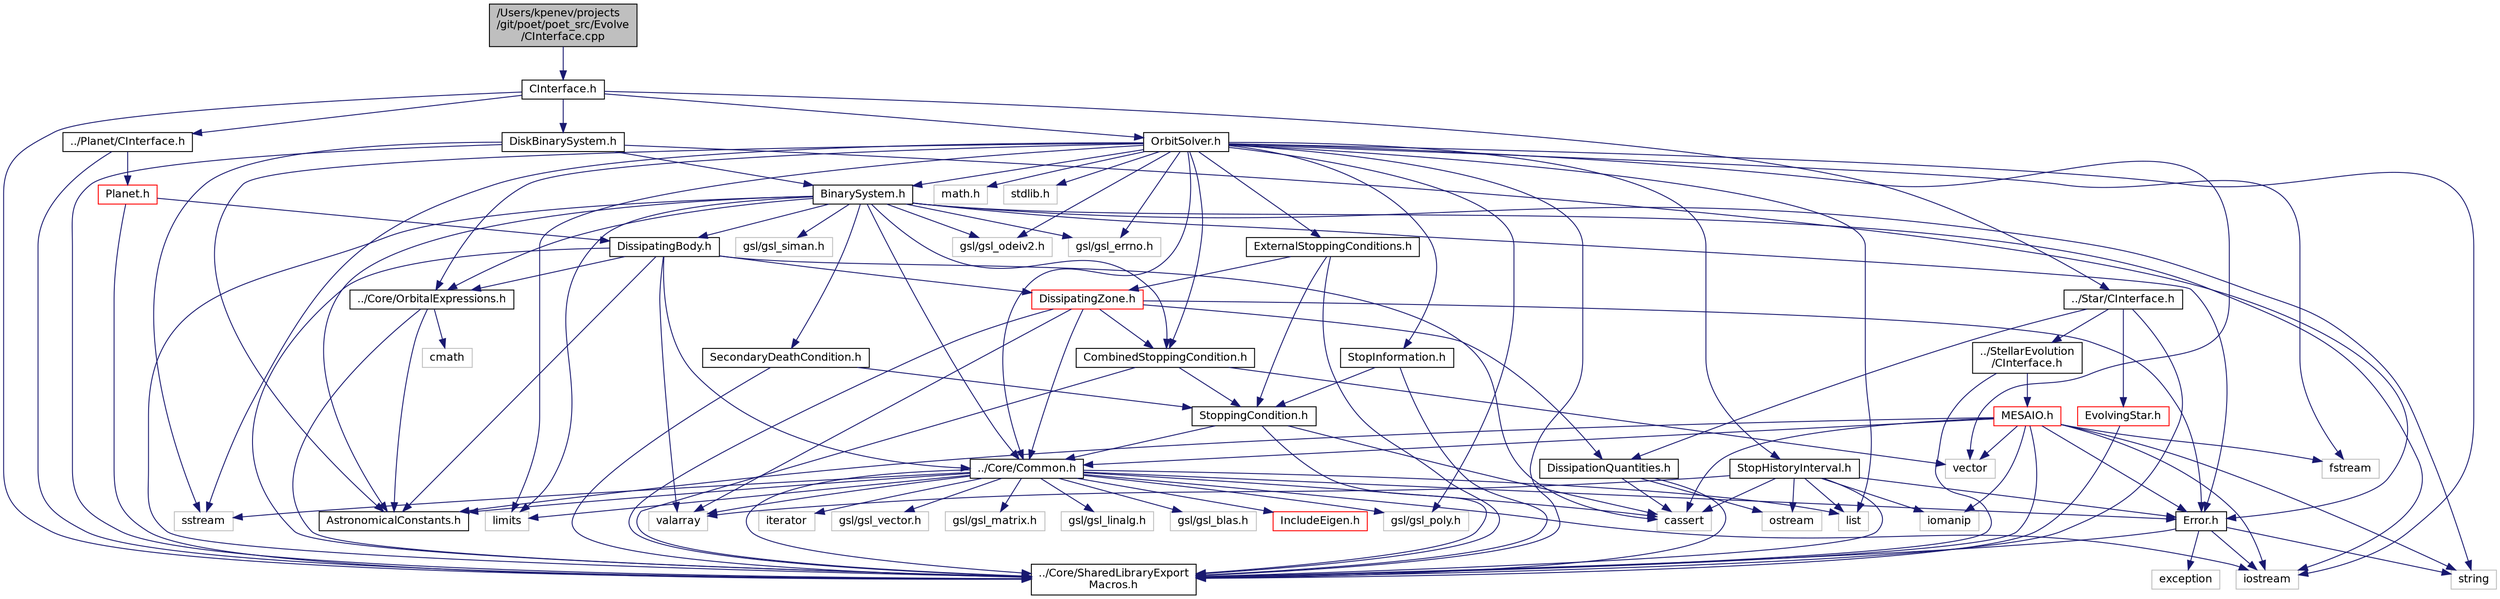 digraph "/Users/kpenev/projects/git/poet/poet_src/Evolve/CInterface.cpp"
{
 // INTERACTIVE_SVG=YES
  edge [fontname="Helvetica",fontsize="12",labelfontname="Helvetica",labelfontsize="12"];
  node [fontname="Helvetica",fontsize="12",shape=record];
  Node0 [label="/Users/kpenev/projects\l/git/poet/poet_src/Evolve\l/CInterface.cpp",height=0.2,width=0.4,color="black", fillcolor="grey75", style="filled", fontcolor="black"];
  Node0 -> Node1 [color="midnightblue",fontsize="12",style="solid",fontname="Helvetica"];
  Node1 [label="CInterface.h",height=0.2,width=0.4,color="black", fillcolor="white", style="filled",URL="$Evolve_2CInterface_8h.html",tooltip="Declare C-style functions for accessing the functionality of the Evolve library. "];
  Node1 -> Node2 [color="midnightblue",fontsize="12",style="solid",fontname="Helvetica"];
  Node2 [label="../Core/SharedLibraryExport\lMacros.h",height=0.2,width=0.4,color="black", fillcolor="white", style="filled",URL="$SharedLibraryExportMacros_8h_source.html"];
  Node1 -> Node3 [color="midnightblue",fontsize="12",style="solid",fontname="Helvetica"];
  Node3 [label="DiskBinarySystem.h",height=0.2,width=0.4,color="black", fillcolor="white", style="filled",URL="$DiskBinarySystem_8h.html",tooltip="Declares a class of binary systems which start with a disk-locked star which is then released and at ..."];
  Node3 -> Node2 [color="midnightblue",fontsize="12",style="solid",fontname="Helvetica"];
  Node3 -> Node4 [color="midnightblue",fontsize="12",style="solid",fontname="Helvetica"];
  Node4 [label="BinarySystem.h",height=0.2,width=0.4,color="black", fillcolor="white", style="filled",URL="$BinarySystem_8h.html",tooltip="Defines the BinarySystem class. "];
  Node4 -> Node2 [color="midnightblue",fontsize="12",style="solid",fontname="Helvetica"];
  Node4 -> Node5 [color="midnightblue",fontsize="12",style="solid",fontname="Helvetica"];
  Node5 [label="DissipatingBody.h",height=0.2,width=0.4,color="black", fillcolor="white", style="filled",URL="$DissipatingBody_8h.html",tooltip="Declares the DissipatingBody class. "];
  Node5 -> Node2 [color="midnightblue",fontsize="12",style="solid",fontname="Helvetica"];
  Node5 -> Node6 [color="midnightblue",fontsize="12",style="solid",fontname="Helvetica"];
  Node6 [label="DissipatingZone.h",height=0.2,width=0.4,color="red", fillcolor="white", style="filled",URL="$DissipatingZone_8h.html",tooltip="Declares a class representing one zone of a body dissipative to tidal distortions. "];
  Node6 -> Node2 [color="midnightblue",fontsize="12",style="solid",fontname="Helvetica"];
  Node6 -> Node23 [color="midnightblue",fontsize="12",style="solid",fontname="Helvetica"];
  Node23 [label="Error.h",height=0.2,width=0.4,color="black", fillcolor="white", style="filled",URL="$Error_8h.html",tooltip="Defines the exception hierarchy used by this code. "];
  Node23 -> Node2 [color="midnightblue",fontsize="12",style="solid",fontname="Helvetica"];
  Node23 -> Node16 [color="midnightblue",fontsize="12",style="solid",fontname="Helvetica"];
  Node16 [label="iostream",height=0.2,width=0.4,color="grey75", fillcolor="white", style="filled"];
  Node23 -> Node24 [color="midnightblue",fontsize="12",style="solid",fontname="Helvetica"];
  Node24 [label="exception",height=0.2,width=0.4,color="grey75", fillcolor="white", style="filled"];
  Node23 -> Node25 [color="midnightblue",fontsize="12",style="solid",fontname="Helvetica"];
  Node25 [label="string",height=0.2,width=0.4,color="grey75", fillcolor="white", style="filled"];
  Node6 -> Node8 [color="midnightblue",fontsize="12",style="solid",fontname="Helvetica"];
  Node8 [label="DissipationQuantities.h",height=0.2,width=0.4,color="black", fillcolor="white", style="filled",URL="$DissipationQuantities_8h.html",tooltip="Declaration of enumerations of dissipation quantities and derivatives. "];
  Node8 -> Node2 [color="midnightblue",fontsize="12",style="solid",fontname="Helvetica"];
  Node8 -> Node9 [color="midnightblue",fontsize="12",style="solid",fontname="Helvetica"];
  Node9 [label="ostream",height=0.2,width=0.4,color="grey75", fillcolor="white", style="filled"];
  Node8 -> Node10 [color="midnightblue",fontsize="12",style="solid",fontname="Helvetica"];
  Node10 [label="cassert",height=0.2,width=0.4,color="grey75", fillcolor="white", style="filled"];
  Node6 -> Node37 [color="midnightblue",fontsize="12",style="solid",fontname="Helvetica"];
  Node37 [label="CombinedStoppingCondition.h",height=0.2,width=0.4,color="black", fillcolor="white", style="filled",URL="$CombinedStoppingCondition_8h.html",tooltip="Declares a class for a stopping condition that combines other stopping conditions. "];
  Node37 -> Node2 [color="midnightblue",fontsize="12",style="solid",fontname="Helvetica"];
  Node37 -> Node38 [color="midnightblue",fontsize="12",style="solid",fontname="Helvetica"];
  Node38 [label="StoppingCondition.h",height=0.2,width=0.4,color="black", fillcolor="white", style="filled",URL="$StoppingCondition_8h.html",tooltip="Defines the various stopping conditions needed by OrbitSolver. "];
  Node38 -> Node2 [color="midnightblue",fontsize="12",style="solid",fontname="Helvetica"];
  Node38 -> Node11 [color="midnightblue",fontsize="12",style="solid",fontname="Helvetica"];
  Node11 [label="../Core/Common.h",height=0.2,width=0.4,color="black", fillcolor="white", style="filled",URL="$Core_2Common_8h.html",tooltip="Declaration of some general purpose utilities. "];
  Node11 -> Node12 [color="midnightblue",fontsize="12",style="solid",fontname="Helvetica"];
  Node12 [label="list",height=0.2,width=0.4,color="grey75", fillcolor="white", style="filled"];
  Node11 -> Node13 [color="midnightblue",fontsize="12",style="solid",fontname="Helvetica"];
  Node13 [label="valarray",height=0.2,width=0.4,color="grey75", fillcolor="white", style="filled"];
  Node11 -> Node14 [color="midnightblue",fontsize="12",style="solid",fontname="Helvetica"];
  Node14 [label="limits",height=0.2,width=0.4,color="grey75", fillcolor="white", style="filled"];
  Node11 -> Node15 [color="midnightblue",fontsize="12",style="solid",fontname="Helvetica"];
  Node15 [label="sstream",height=0.2,width=0.4,color="grey75", fillcolor="white", style="filled"];
  Node11 -> Node16 [color="midnightblue",fontsize="12",style="solid",fontname="Helvetica"];
  Node11 -> Node17 [color="midnightblue",fontsize="12",style="solid",fontname="Helvetica"];
  Node17 [label="iterator",height=0.2,width=0.4,color="grey75", fillcolor="white", style="filled"];
  Node11 -> Node18 [color="midnightblue",fontsize="12",style="solid",fontname="Helvetica"];
  Node18 [label="gsl/gsl_vector.h",height=0.2,width=0.4,color="grey75", fillcolor="white", style="filled"];
  Node11 -> Node19 [color="midnightblue",fontsize="12",style="solid",fontname="Helvetica"];
  Node19 [label="gsl/gsl_matrix.h",height=0.2,width=0.4,color="grey75", fillcolor="white", style="filled"];
  Node11 -> Node20 [color="midnightblue",fontsize="12",style="solid",fontname="Helvetica"];
  Node20 [label="gsl/gsl_linalg.h",height=0.2,width=0.4,color="grey75", fillcolor="white", style="filled"];
  Node11 -> Node21 [color="midnightblue",fontsize="12",style="solid",fontname="Helvetica"];
  Node21 [label="gsl/gsl_blas.h",height=0.2,width=0.4,color="grey75", fillcolor="white", style="filled"];
  Node11 -> Node22 [color="midnightblue",fontsize="12",style="solid",fontname="Helvetica"];
  Node22 [label="gsl/gsl_poly.h",height=0.2,width=0.4,color="grey75", fillcolor="white", style="filled"];
  Node11 -> Node10 [color="midnightblue",fontsize="12",style="solid",fontname="Helvetica"];
  Node11 -> Node2 [color="midnightblue",fontsize="12",style="solid",fontname="Helvetica"];
  Node11 -> Node23 [color="midnightblue",fontsize="12",style="solid",fontname="Helvetica"];
  Node11 -> Node26 [color="midnightblue",fontsize="12",style="solid",fontname="Helvetica"];
  Node26 [label="AstronomicalConstants.h",height=0.2,width=0.4,color="black", fillcolor="white", style="filled",URL="$AstronomicalConstants_8h.html",tooltip="Defines various astronomical constants. "];
  Node11 -> Node27 [color="midnightblue",fontsize="12",style="solid",fontname="Helvetica"];
  Node27 [label="IncludeEigen.h",height=0.2,width=0.4,color="red", fillcolor="white", style="filled",URL="$IncludeEigen_8h_source.html"];
  Node38 -> Node10 [color="midnightblue",fontsize="12",style="solid",fontname="Helvetica"];
  Node37 -> Node32 [color="midnightblue",fontsize="12",style="solid",fontname="Helvetica"];
  Node32 [label="vector",height=0.2,width=0.4,color="grey75", fillcolor="white", style="filled"];
  Node6 -> Node11 [color="midnightblue",fontsize="12",style="solid",fontname="Helvetica"];
  Node6 -> Node13 [color="midnightblue",fontsize="12",style="solid",fontname="Helvetica"];
  Node5 -> Node41 [color="midnightblue",fontsize="12",style="solid",fontname="Helvetica"];
  Node41 [label="../Core/OrbitalExpressions.h",height=0.2,width=0.4,color="black", fillcolor="white", style="filled",URL="$OrbitalExpressions_8h.html",tooltip="A collection of functions which calculate various quantities for two body orbits. ..."];
  Node41 -> Node2 [color="midnightblue",fontsize="12",style="solid",fontname="Helvetica"];
  Node41 -> Node30 [color="midnightblue",fontsize="12",style="solid",fontname="Helvetica"];
  Node30 [label="cmath",height=0.2,width=0.4,color="grey75", fillcolor="white", style="filled"];
  Node41 -> Node26 [color="midnightblue",fontsize="12",style="solid",fontname="Helvetica"];
  Node5 -> Node26 [color="midnightblue",fontsize="12",style="solid",fontname="Helvetica"];
  Node5 -> Node11 [color="midnightblue",fontsize="12",style="solid",fontname="Helvetica"];
  Node5 -> Node13 [color="midnightblue",fontsize="12",style="solid",fontname="Helvetica"];
  Node5 -> Node10 [color="midnightblue",fontsize="12",style="solid",fontname="Helvetica"];
  Node4 -> Node37 [color="midnightblue",fontsize="12",style="solid",fontname="Helvetica"];
  Node4 -> Node42 [color="midnightblue",fontsize="12",style="solid",fontname="Helvetica"];
  Node42 [label="SecondaryDeathCondition.h",height=0.2,width=0.4,color="black", fillcolor="white", style="filled",URL="$SecondaryDeathCondition_8h.html",tooltip="Declares a stopping condition class monitoring for the death of the secondary object. "];
  Node42 -> Node2 [color="midnightblue",fontsize="12",style="solid",fontname="Helvetica"];
  Node42 -> Node38 [color="midnightblue",fontsize="12",style="solid",fontname="Helvetica"];
  Node4 -> Node26 [color="midnightblue",fontsize="12",style="solid",fontname="Helvetica"];
  Node4 -> Node11 [color="midnightblue",fontsize="12",style="solid",fontname="Helvetica"];
  Node4 -> Node41 [color="midnightblue",fontsize="12",style="solid",fontname="Helvetica"];
  Node4 -> Node23 [color="midnightblue",fontsize="12",style="solid",fontname="Helvetica"];
  Node4 -> Node43 [color="midnightblue",fontsize="12",style="solid",fontname="Helvetica"];
  Node43 [label="gsl/gsl_errno.h",height=0.2,width=0.4,color="grey75", fillcolor="white", style="filled"];
  Node4 -> Node44 [color="midnightblue",fontsize="12",style="solid",fontname="Helvetica"];
  Node44 [label="gsl/gsl_odeiv2.h",height=0.2,width=0.4,color="grey75", fillcolor="white", style="filled"];
  Node4 -> Node45 [color="midnightblue",fontsize="12",style="solid",fontname="Helvetica"];
  Node45 [label="gsl/gsl_siman.h",height=0.2,width=0.4,color="grey75", fillcolor="white", style="filled"];
  Node4 -> Node25 [color="midnightblue",fontsize="12",style="solid",fontname="Helvetica"];
  Node4 -> Node14 [color="midnightblue",fontsize="12",style="solid",fontname="Helvetica"];
  Node4 -> Node16 [color="midnightblue",fontsize="12",style="solid",fontname="Helvetica"];
  Node3 -> Node23 [color="midnightblue",fontsize="12",style="solid",fontname="Helvetica"];
  Node3 -> Node15 [color="midnightblue",fontsize="12",style="solid",fontname="Helvetica"];
  Node1 -> Node46 [color="midnightblue",fontsize="12",style="solid",fontname="Helvetica"];
  Node46 [label="OrbitSolver.h",height=0.2,width=0.4,color="black", fillcolor="white", style="filled",URL="$OrbitSolver_8h.html",tooltip="Defines the OrbitSolver class, the various stopping conditions and a number of other classes used whi..."];
  Node46 -> Node2 [color="midnightblue",fontsize="12",style="solid",fontname="Helvetica"];
  Node46 -> Node26 [color="midnightblue",fontsize="12",style="solid",fontname="Helvetica"];
  Node46 -> Node11 [color="midnightblue",fontsize="12",style="solid",fontname="Helvetica"];
  Node46 -> Node41 [color="midnightblue",fontsize="12",style="solid",fontname="Helvetica"];
  Node46 -> Node4 [color="midnightblue",fontsize="12",style="solid",fontname="Helvetica"];
  Node46 -> Node37 [color="midnightblue",fontsize="12",style="solid",fontname="Helvetica"];
  Node46 -> Node47 [color="midnightblue",fontsize="12",style="solid",fontname="Helvetica"];
  Node47 [label="ExternalStoppingConditions.h",height=0.2,width=0.4,color="black", fillcolor="white", style="filled",URL="$ExternalStoppingConditions_8h.html",tooltip="Users can define any stopping condition they wish the evolution to search for in this file..."];
  Node47 -> Node2 [color="midnightblue",fontsize="12",style="solid",fontname="Helvetica"];
  Node47 -> Node38 [color="midnightblue",fontsize="12",style="solid",fontname="Helvetica"];
  Node47 -> Node6 [color="midnightblue",fontsize="12",style="solid",fontname="Helvetica"];
  Node46 -> Node48 [color="midnightblue",fontsize="12",style="solid",fontname="Helvetica"];
  Node48 [label="StopInformation.h",height=0.2,width=0.4,color="black", fillcolor="white", style="filled",URL="$StopInformation_8h.html",tooltip="Declares the StopInformation class. "];
  Node48 -> Node2 [color="midnightblue",fontsize="12",style="solid",fontname="Helvetica"];
  Node48 -> Node38 [color="midnightblue",fontsize="12",style="solid",fontname="Helvetica"];
  Node46 -> Node49 [color="midnightblue",fontsize="12",style="solid",fontname="Helvetica"];
  Node49 [label="StopHistoryInterval.h",height=0.2,width=0.4,color="black", fillcolor="white", style="filled",URL="$StopHistoryInterval_8h.html",tooltip="Declares the StopHistoryInterval class. "];
  Node49 -> Node2 [color="midnightblue",fontsize="12",style="solid",fontname="Helvetica"];
  Node49 -> Node23 [color="midnightblue",fontsize="12",style="solid",fontname="Helvetica"];
  Node49 -> Node13 [color="midnightblue",fontsize="12",style="solid",fontname="Helvetica"];
  Node49 -> Node12 [color="midnightblue",fontsize="12",style="solid",fontname="Helvetica"];
  Node49 -> Node9 [color="midnightblue",fontsize="12",style="solid",fontname="Helvetica"];
  Node49 -> Node10 [color="midnightblue",fontsize="12",style="solid",fontname="Helvetica"];
  Node49 -> Node34 [color="midnightblue",fontsize="12",style="solid",fontname="Helvetica"];
  Node34 [label="iomanip",height=0.2,width=0.4,color="grey75", fillcolor="white", style="filled"];
  Node46 -> Node50 [color="midnightblue",fontsize="12",style="solid",fontname="Helvetica"];
  Node50 [label="math.h",height=0.2,width=0.4,color="grey75", fillcolor="white", style="filled"];
  Node46 -> Node12 [color="midnightblue",fontsize="12",style="solid",fontname="Helvetica"];
  Node46 -> Node32 [color="midnightblue",fontsize="12",style="solid",fontname="Helvetica"];
  Node46 -> Node51 [color="midnightblue",fontsize="12",style="solid",fontname="Helvetica"];
  Node51 [label="stdlib.h",height=0.2,width=0.4,color="grey75", fillcolor="white", style="filled"];
  Node46 -> Node33 [color="midnightblue",fontsize="12",style="solid",fontname="Helvetica"];
  Node33 [label="fstream",height=0.2,width=0.4,color="grey75", fillcolor="white", style="filled"];
  Node46 -> Node16 [color="midnightblue",fontsize="12",style="solid",fontname="Helvetica"];
  Node46 -> Node44 [color="midnightblue",fontsize="12",style="solid",fontname="Helvetica"];
  Node46 -> Node43 [color="midnightblue",fontsize="12",style="solid",fontname="Helvetica"];
  Node46 -> Node22 [color="midnightblue",fontsize="12",style="solid",fontname="Helvetica"];
  Node46 -> Node15 [color="midnightblue",fontsize="12",style="solid",fontname="Helvetica"];
  Node46 -> Node14 [color="midnightblue",fontsize="12",style="solid",fontname="Helvetica"];
  Node1 -> Node52 [color="midnightblue",fontsize="12",style="solid",fontname="Helvetica"];
  Node52 [label="../Star/CInterface.h",height=0.2,width=0.4,color="black", fillcolor="white", style="filled",URL="$Star_2CInterface_8h.html",tooltip="Declare C-style functions for accessing the functionality of the Star library. "];
  Node52 -> Node53 [color="midnightblue",fontsize="12",style="solid",fontname="Helvetica"];
  Node53 [label="../StellarEvolution\l/CInterface.h",height=0.2,width=0.4,color="black", fillcolor="white", style="filled",URL="$StellarEvolution_2CInterface_8h.html",tooltip="Declare C-style functions for accessing the functionality of the StellarEvolution library..."];
  Node53 -> Node2 [color="midnightblue",fontsize="12",style="solid",fontname="Helvetica"];
  Node53 -> Node54 [color="midnightblue",fontsize="12",style="solid",fontname="Helvetica"];
  Node54 [label="MESAIO.h",height=0.2,width=0.4,color="red", fillcolor="white", style="filled",URL="$MESAIO_8h.html",tooltip="Defines the classes for generating stellar evolution interpolators from the MESA tracks. "];
  Node54 -> Node2 [color="midnightblue",fontsize="12",style="solid",fontname="Helvetica"];
  Node54 -> Node11 [color="midnightblue",fontsize="12",style="solid",fontname="Helvetica"];
  Node54 -> Node26 [color="midnightblue",fontsize="12",style="solid",fontname="Helvetica"];
  Node54 -> Node23 [color="midnightblue",fontsize="12",style="solid",fontname="Helvetica"];
  Node54 -> Node16 [color="midnightblue",fontsize="12",style="solid",fontname="Helvetica"];
  Node54 -> Node34 [color="midnightblue",fontsize="12",style="solid",fontname="Helvetica"];
  Node54 -> Node33 [color="midnightblue",fontsize="12",style="solid",fontname="Helvetica"];
  Node54 -> Node25 [color="midnightblue",fontsize="12",style="solid",fontname="Helvetica"];
  Node54 -> Node10 [color="midnightblue",fontsize="12",style="solid",fontname="Helvetica"];
  Node54 -> Node32 [color="midnightblue",fontsize="12",style="solid",fontname="Helvetica"];
  Node52 -> Node2 [color="midnightblue",fontsize="12",style="solid",fontname="Helvetica"];
  Node52 -> Node81 [color="midnightblue",fontsize="12",style="solid",fontname="Helvetica"];
  Node81 [label="EvolvingStar.h",height=0.2,width=0.4,color="red", fillcolor="white", style="filled",URL="$EvolvingStar_8h.html",tooltip="Declares the class for stars that user pre-tabulated stellar evolution tracks. "];
  Node81 -> Node2 [color="midnightblue",fontsize="12",style="solid",fontname="Helvetica"];
  Node52 -> Node8 [color="midnightblue",fontsize="12",style="solid",fontname="Helvetica"];
  Node1 -> Node91 [color="midnightblue",fontsize="12",style="solid",fontname="Helvetica"];
  Node91 [label="../Planet/CInterface.h",height=0.2,width=0.4,color="black", fillcolor="white", style="filled",URL="$Planet_2CInterface_8h.html",tooltip="Declare C-style functions for working with LockedPlanet instances. "];
  Node91 -> Node2 [color="midnightblue",fontsize="12",style="solid",fontname="Helvetica"];
  Node91 -> Node92 [color="midnightblue",fontsize="12",style="solid",fontname="Helvetica"];
  Node92 [label="Planet.h",height=0.2,width=0.4,color="red", fillcolor="white", style="filled",URL="$Planet_8h.html",tooltip="Declares a class for planets that are always locked to the orbit. "];
  Node92 -> Node2 [color="midnightblue",fontsize="12",style="solid",fontname="Helvetica"];
  Node92 -> Node5 [color="midnightblue",fontsize="12",style="solid",fontname="Helvetica"];
}
